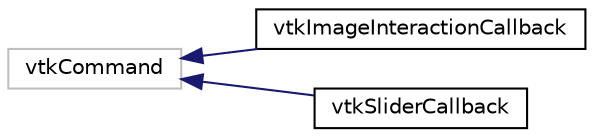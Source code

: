 digraph "Graphical Class Hierarchy"
{
  edge [fontname="Helvetica",fontsize="10",labelfontname="Helvetica",labelfontsize="10"];
  node [fontname="Helvetica",fontsize="10",shape=record];
  rankdir="LR";
  Node1 [label="vtkCommand",height=0.2,width=0.4,color="grey75", fillcolor="white", style="filled"];
  Node1 -> Node2 [dir="back",color="midnightblue",fontsize="10",style="solid",fontname="Helvetica"];
  Node2 [label="vtkImageInteractionCallback",height=0.2,width=0.4,color="black", fillcolor="white", style="filled",URL="$classvtk_image_interaction_callback.html"];
  Node1 -> Node3 [dir="back",color="midnightblue",fontsize="10",style="solid",fontname="Helvetica"];
  Node3 [label="vtkSliderCallback",height=0.2,width=0.4,color="black", fillcolor="white", style="filled",URL="$classvtk_slider_callback.html"];
}
